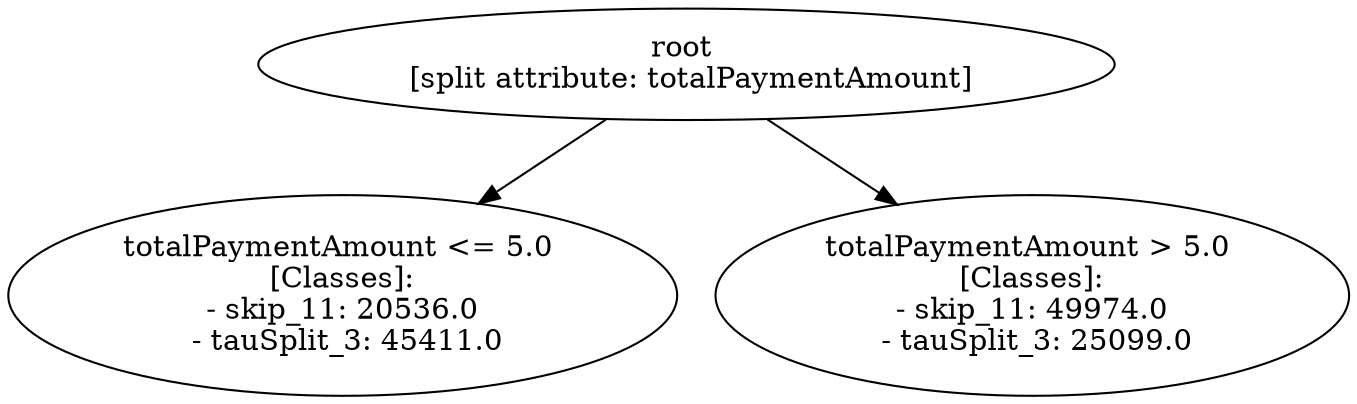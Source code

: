 // Road_Traffic_Fine_Management_Process-p_15-3
digraph "Road_Traffic_Fine_Management_Process-p_15-3" {
	"debd6f19-c473-4a4a-9aae-88fed7f9c6e6" [label="root 
 [split attribute: totalPaymentAmount]"]
	"7751d1f8-a441-47ca-bc3e-5415e73a5f7e" [label="totalPaymentAmount <= 5.0 
 [Classes]: 
 - skip_11: 20536.0 
 - tauSplit_3: 45411.0"]
	"debd6f19-c473-4a4a-9aae-88fed7f9c6e6" -> "7751d1f8-a441-47ca-bc3e-5415e73a5f7e"
	"beee3db6-46db-4b80-901b-73236ae0a7aa" [label="totalPaymentAmount > 5.0 
 [Classes]: 
 - skip_11: 49974.0 
 - tauSplit_3: 25099.0"]
	"debd6f19-c473-4a4a-9aae-88fed7f9c6e6" -> "beee3db6-46db-4b80-901b-73236ae0a7aa"
}
